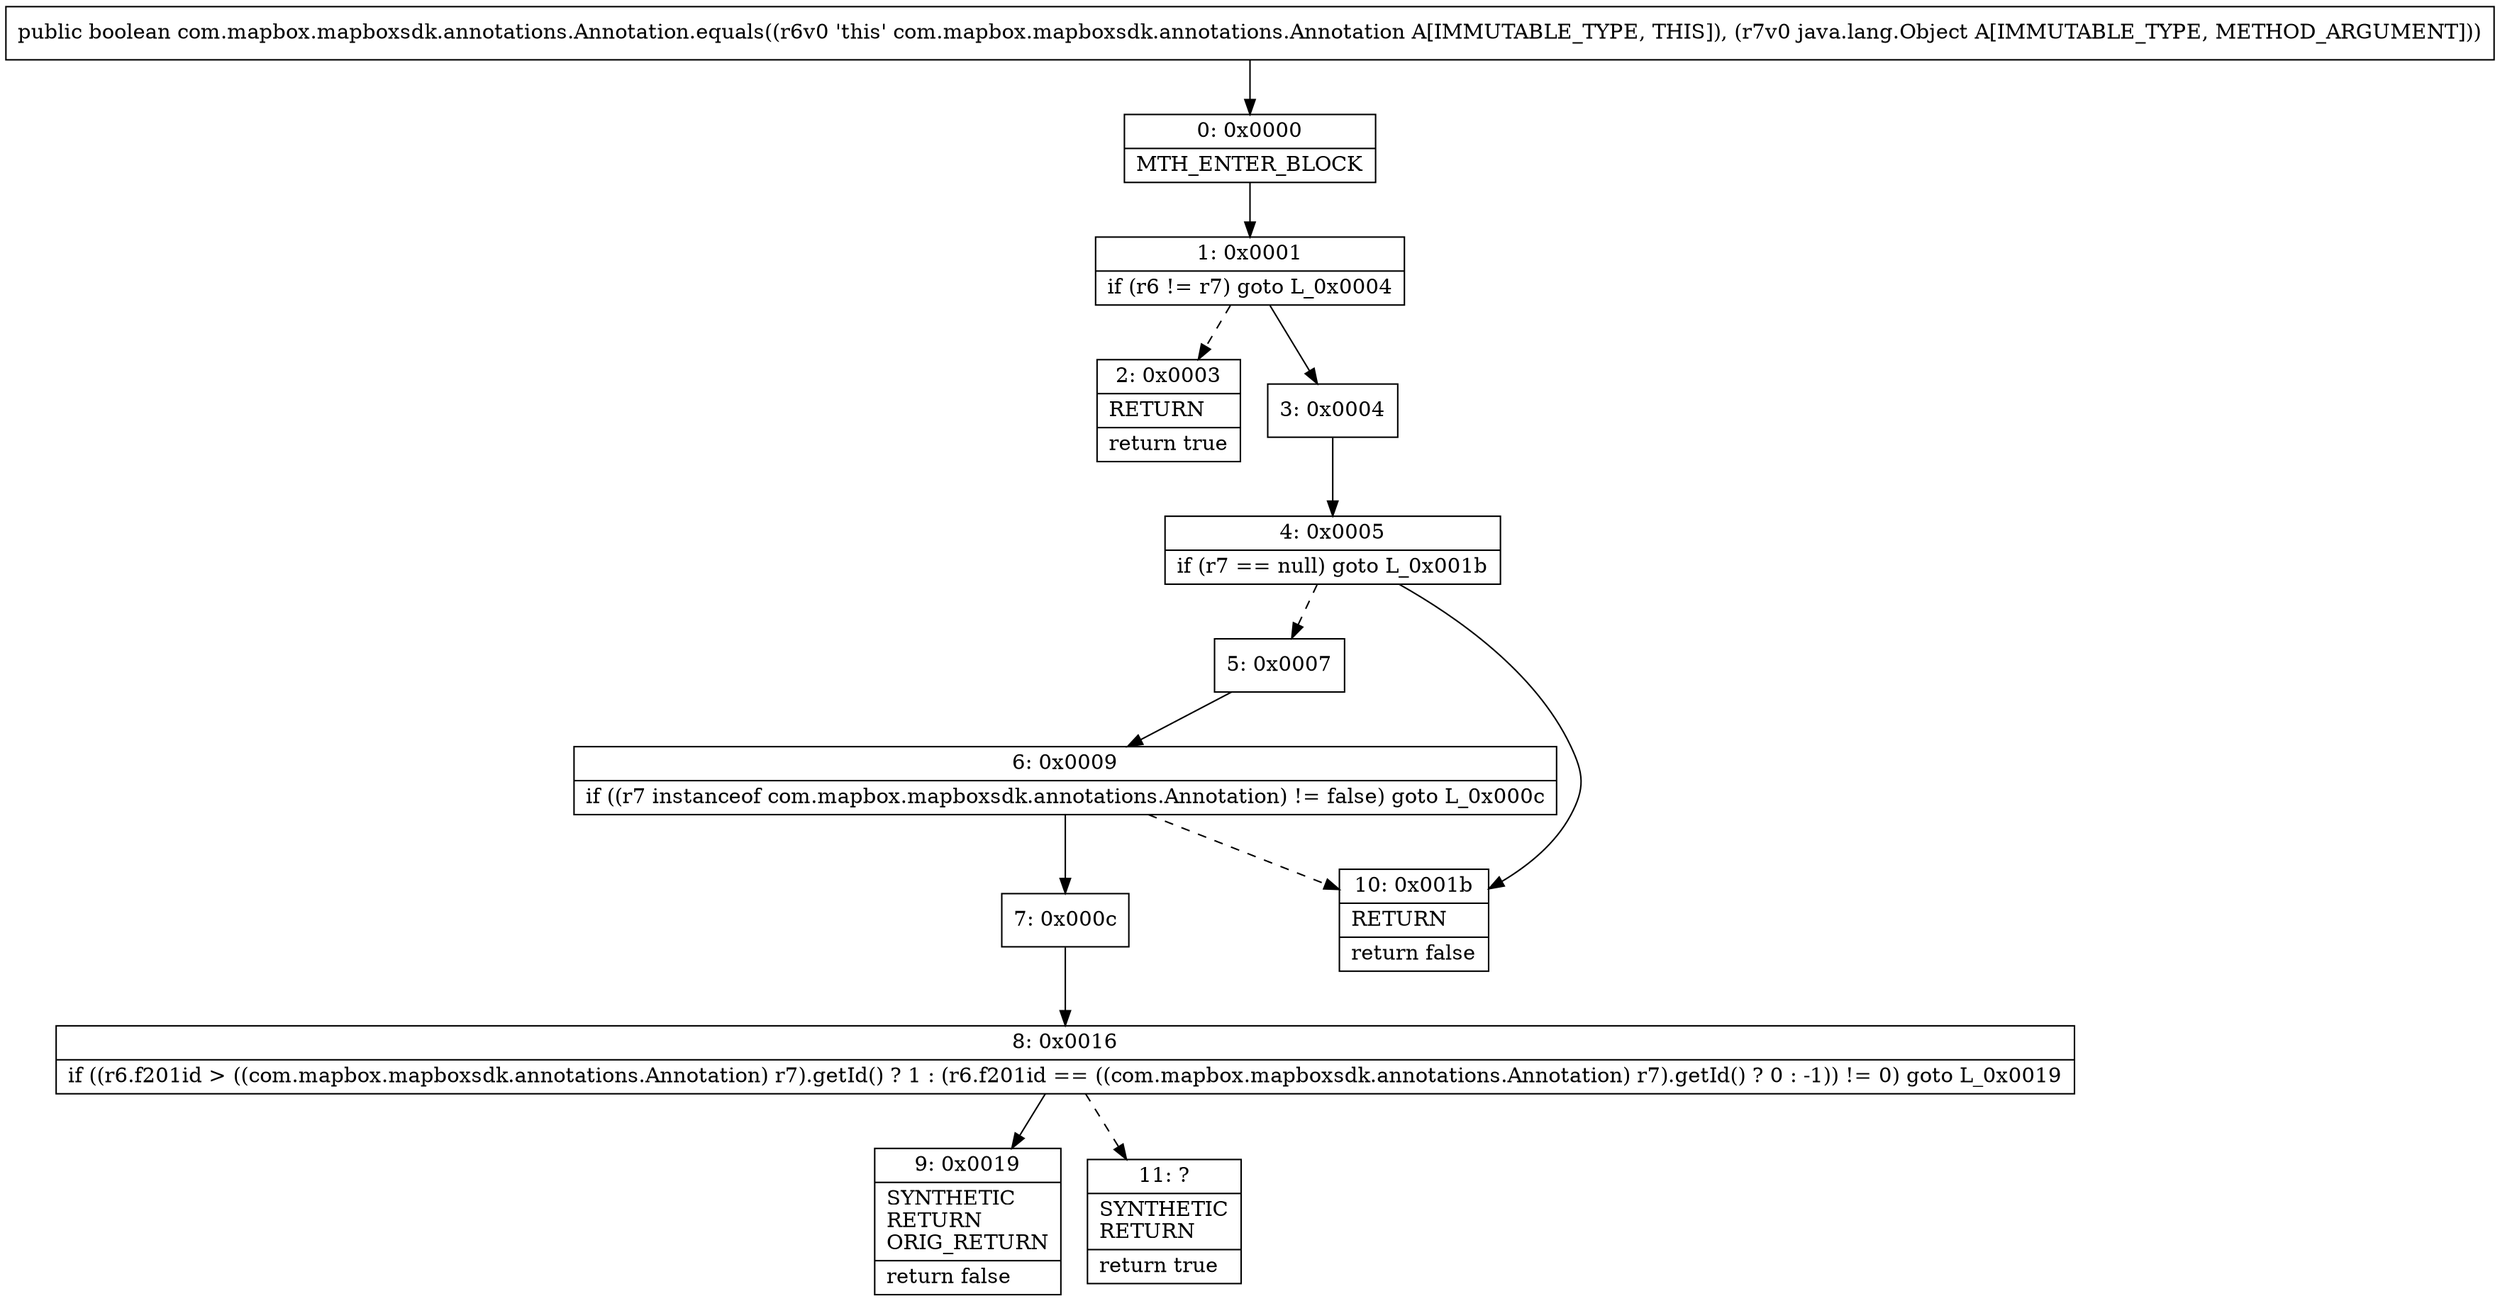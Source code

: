 digraph "CFG forcom.mapbox.mapboxsdk.annotations.Annotation.equals(Ljava\/lang\/Object;)Z" {
Node_0 [shape=record,label="{0\:\ 0x0000|MTH_ENTER_BLOCK\l}"];
Node_1 [shape=record,label="{1\:\ 0x0001|if (r6 != r7) goto L_0x0004\l}"];
Node_2 [shape=record,label="{2\:\ 0x0003|RETURN\l|return true\l}"];
Node_3 [shape=record,label="{3\:\ 0x0004}"];
Node_4 [shape=record,label="{4\:\ 0x0005|if (r7 == null) goto L_0x001b\l}"];
Node_5 [shape=record,label="{5\:\ 0x0007}"];
Node_6 [shape=record,label="{6\:\ 0x0009|if ((r7 instanceof com.mapbox.mapboxsdk.annotations.Annotation) != false) goto L_0x000c\l}"];
Node_7 [shape=record,label="{7\:\ 0x000c}"];
Node_8 [shape=record,label="{8\:\ 0x0016|if ((r6.f201id \> ((com.mapbox.mapboxsdk.annotations.Annotation) r7).getId() ? 1 : (r6.f201id == ((com.mapbox.mapboxsdk.annotations.Annotation) r7).getId() ? 0 : \-1)) != 0) goto L_0x0019\l}"];
Node_9 [shape=record,label="{9\:\ 0x0019|SYNTHETIC\lRETURN\lORIG_RETURN\l|return false\l}"];
Node_10 [shape=record,label="{10\:\ 0x001b|RETURN\l|return false\l}"];
Node_11 [shape=record,label="{11\:\ ?|SYNTHETIC\lRETURN\l|return true\l}"];
MethodNode[shape=record,label="{public boolean com.mapbox.mapboxsdk.annotations.Annotation.equals((r6v0 'this' com.mapbox.mapboxsdk.annotations.Annotation A[IMMUTABLE_TYPE, THIS]), (r7v0 java.lang.Object A[IMMUTABLE_TYPE, METHOD_ARGUMENT])) }"];
MethodNode -> Node_0;
Node_0 -> Node_1;
Node_1 -> Node_2[style=dashed];
Node_1 -> Node_3;
Node_3 -> Node_4;
Node_4 -> Node_5[style=dashed];
Node_4 -> Node_10;
Node_5 -> Node_6;
Node_6 -> Node_7;
Node_6 -> Node_10[style=dashed];
Node_7 -> Node_8;
Node_8 -> Node_9;
Node_8 -> Node_11[style=dashed];
}

